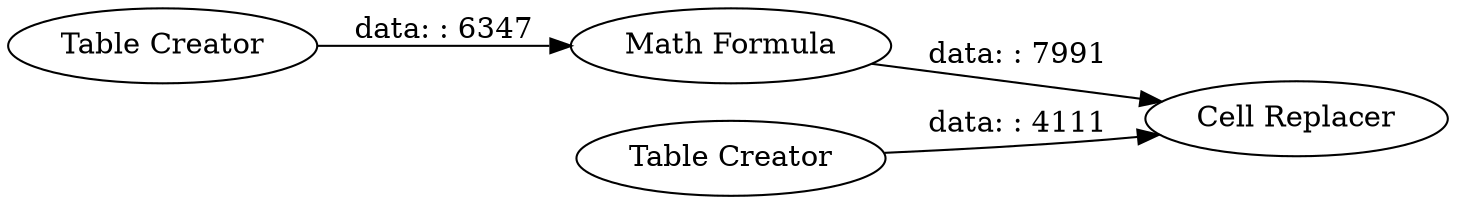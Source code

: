 digraph {
	"6808075763376113986_1" [label="Table Creator"]
	"6808075763376113986_4" [label="Cell Replacer"]
	"6808075763376113986_3" [label="Table Creator"]
	"6808075763376113986_2" [label="Math Formula"]
	"6808075763376113986_1" -> "6808075763376113986_2" [label="data: : 6347"]
	"6808075763376113986_2" -> "6808075763376113986_4" [label="data: : 7991"]
	"6808075763376113986_3" -> "6808075763376113986_4" [label="data: : 4111"]
	rankdir=LR
}

